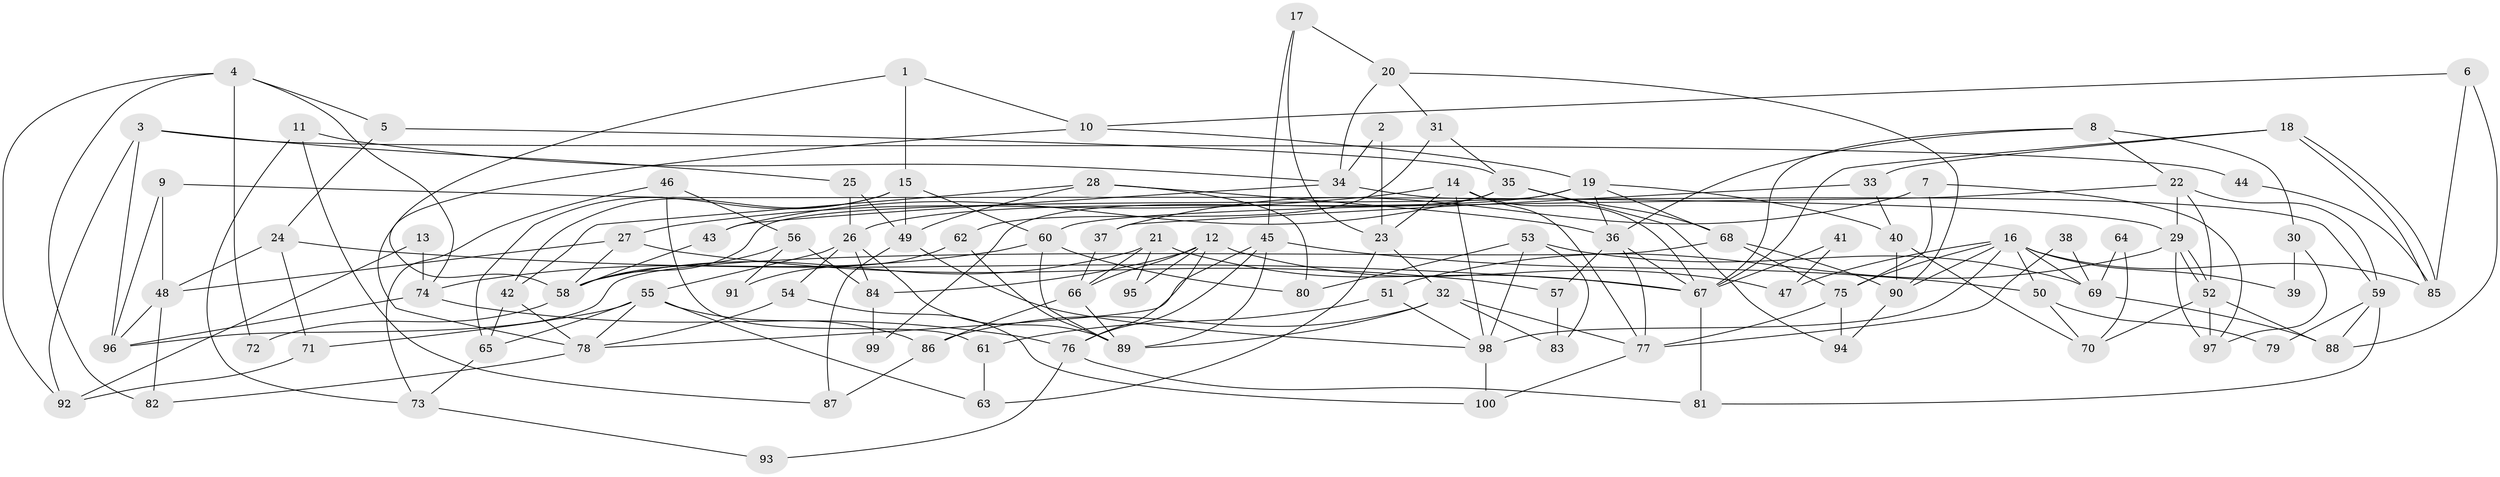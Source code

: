 // Generated by graph-tools (version 1.1) at 2025/11/02/21/25 10:11:14]
// undirected, 100 vertices, 200 edges
graph export_dot {
graph [start="1"]
  node [color=gray90,style=filled];
  1;
  2;
  3;
  4;
  5;
  6;
  7;
  8;
  9;
  10;
  11;
  12;
  13;
  14;
  15;
  16;
  17;
  18;
  19;
  20;
  21;
  22;
  23;
  24;
  25;
  26;
  27;
  28;
  29;
  30;
  31;
  32;
  33;
  34;
  35;
  36;
  37;
  38;
  39;
  40;
  41;
  42;
  43;
  44;
  45;
  46;
  47;
  48;
  49;
  50;
  51;
  52;
  53;
  54;
  55;
  56;
  57;
  58;
  59;
  60;
  61;
  62;
  63;
  64;
  65;
  66;
  67;
  68;
  69;
  70;
  71;
  72;
  73;
  74;
  75;
  76;
  77;
  78;
  79;
  80;
  81;
  82;
  83;
  84;
  85;
  86;
  87;
  88;
  89;
  90;
  91;
  92;
  93;
  94;
  95;
  96;
  97;
  98;
  99;
  100;
  1 -- 15;
  1 -- 10;
  1 -- 58;
  2 -- 23;
  2 -- 34;
  3 -- 92;
  3 -- 25;
  3 -- 44;
  3 -- 96;
  4 -- 74;
  4 -- 5;
  4 -- 72;
  4 -- 82;
  4 -- 92;
  5 -- 35;
  5 -- 24;
  6 -- 88;
  6 -- 10;
  6 -- 85;
  7 -- 75;
  7 -- 37;
  7 -- 97;
  8 -- 22;
  8 -- 36;
  8 -- 30;
  8 -- 67;
  9 -- 96;
  9 -- 48;
  9 -- 29;
  10 -- 19;
  10 -- 78;
  11 -- 34;
  11 -- 87;
  11 -- 73;
  12 -- 66;
  12 -- 76;
  12 -- 47;
  12 -- 84;
  12 -- 95;
  13 -- 92;
  13 -- 74;
  14 -- 98;
  14 -- 77;
  14 -- 23;
  14 -- 27;
  14 -- 67;
  15 -- 60;
  15 -- 65;
  15 -- 42;
  15 -- 49;
  16 -- 90;
  16 -- 85;
  16 -- 39;
  16 -- 47;
  16 -- 50;
  16 -- 69;
  16 -- 75;
  16 -- 98;
  17 -- 45;
  17 -- 23;
  17 -- 20;
  18 -- 85;
  18 -- 85;
  18 -- 67;
  18 -- 33;
  19 -- 58;
  19 -- 26;
  19 -- 36;
  19 -- 40;
  19 -- 68;
  20 -- 90;
  20 -- 31;
  20 -- 34;
  21 -- 58;
  21 -- 67;
  21 -- 66;
  21 -- 95;
  22 -- 52;
  22 -- 29;
  22 -- 59;
  22 -- 60;
  23 -- 32;
  23 -- 63;
  24 -- 48;
  24 -- 67;
  24 -- 71;
  25 -- 26;
  25 -- 49;
  26 -- 84;
  26 -- 54;
  26 -- 55;
  26 -- 89;
  27 -- 48;
  27 -- 57;
  27 -- 58;
  28 -- 42;
  28 -- 36;
  28 -- 49;
  28 -- 80;
  29 -- 52;
  29 -- 52;
  29 -- 51;
  29 -- 97;
  30 -- 97;
  30 -- 39;
  31 -- 35;
  31 -- 62;
  32 -- 89;
  32 -- 77;
  32 -- 83;
  32 -- 86;
  33 -- 40;
  33 -- 37;
  34 -- 59;
  34 -- 43;
  35 -- 68;
  35 -- 43;
  35 -- 94;
  35 -- 99;
  36 -- 67;
  36 -- 57;
  36 -- 77;
  37 -- 66;
  38 -- 69;
  38 -- 77;
  40 -- 70;
  40 -- 90;
  41 -- 67;
  41 -- 47;
  42 -- 78;
  42 -- 65;
  43 -- 58;
  44 -- 85;
  45 -- 89;
  45 -- 76;
  45 -- 50;
  45 -- 78;
  46 -- 73;
  46 -- 61;
  46 -- 56;
  48 -- 96;
  48 -- 82;
  49 -- 87;
  49 -- 98;
  50 -- 70;
  50 -- 79;
  51 -- 98;
  51 -- 61;
  52 -- 97;
  52 -- 70;
  52 -- 88;
  53 -- 98;
  53 -- 83;
  53 -- 69;
  53 -- 80;
  54 -- 100;
  54 -- 78;
  55 -- 86;
  55 -- 63;
  55 -- 65;
  55 -- 71;
  55 -- 78;
  56 -- 58;
  56 -- 84;
  56 -- 91;
  57 -- 83;
  58 -- 72;
  59 -- 88;
  59 -- 79;
  59 -- 81;
  60 -- 80;
  60 -- 74;
  60 -- 89;
  61 -- 63;
  62 -- 89;
  62 -- 91;
  64 -- 70;
  64 -- 69;
  65 -- 73;
  66 -- 89;
  66 -- 86;
  67 -- 81;
  68 -- 90;
  68 -- 75;
  68 -- 96;
  69 -- 88;
  71 -- 92;
  73 -- 93;
  74 -- 96;
  74 -- 76;
  75 -- 77;
  75 -- 94;
  76 -- 81;
  76 -- 93;
  77 -- 100;
  78 -- 82;
  84 -- 99;
  86 -- 87;
  90 -- 94;
  98 -- 100;
}

